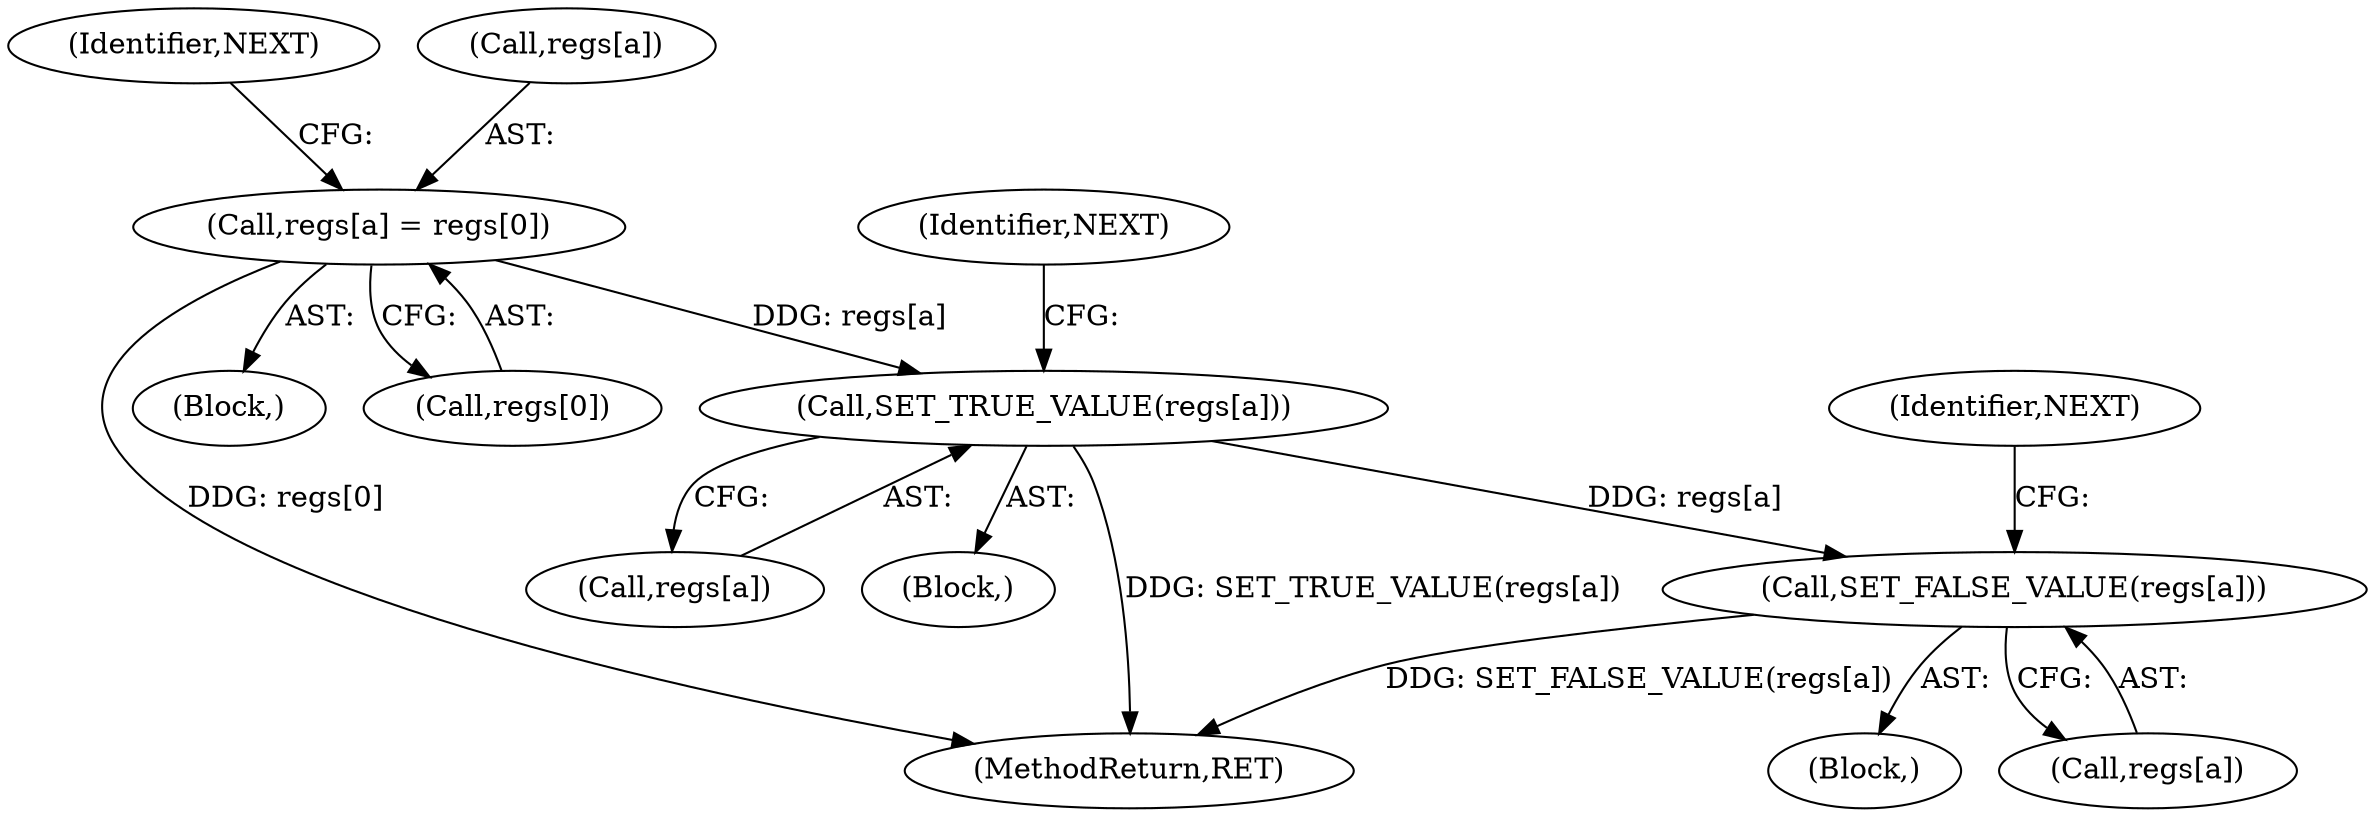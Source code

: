 digraph "0_mruby_1905091634a6a2925c911484434448e568330626@array" {
"1000444" [label="(Call,SET_FALSE_VALUE(regs[a]))"];
"1000433" [label="(Call,SET_TRUE_VALUE(regs[a]))"];
"1000419" [label="(Call,regs[a] = regs[0])"];
"1005666" [label="(MethodReturn,RET)"];
"1000445" [label="(Call,regs[a])"];
"1000438" [label="(Block,)"];
"1000434" [label="(Call,regs[a])"];
"1000433" [label="(Call,SET_TRUE_VALUE(regs[a]))"];
"1000448" [label="(Identifier,NEXT)"];
"1000413" [label="(Block,)"];
"1000427" [label="(Block,)"];
"1000426" [label="(Identifier,NEXT)"];
"1000444" [label="(Call,SET_FALSE_VALUE(regs[a]))"];
"1000420" [label="(Call,regs[a])"];
"1000437" [label="(Identifier,NEXT)"];
"1000423" [label="(Call,regs[0])"];
"1000419" [label="(Call,regs[a] = regs[0])"];
"1000444" -> "1000438"  [label="AST: "];
"1000444" -> "1000445"  [label="CFG: "];
"1000445" -> "1000444"  [label="AST: "];
"1000448" -> "1000444"  [label="CFG: "];
"1000444" -> "1005666"  [label="DDG: SET_FALSE_VALUE(regs[a])"];
"1000433" -> "1000444"  [label="DDG: regs[a]"];
"1000433" -> "1000427"  [label="AST: "];
"1000433" -> "1000434"  [label="CFG: "];
"1000434" -> "1000433"  [label="AST: "];
"1000437" -> "1000433"  [label="CFG: "];
"1000433" -> "1005666"  [label="DDG: SET_TRUE_VALUE(regs[a])"];
"1000419" -> "1000433"  [label="DDG: regs[a]"];
"1000419" -> "1000413"  [label="AST: "];
"1000419" -> "1000423"  [label="CFG: "];
"1000420" -> "1000419"  [label="AST: "];
"1000423" -> "1000419"  [label="AST: "];
"1000426" -> "1000419"  [label="CFG: "];
"1000419" -> "1005666"  [label="DDG: regs[0]"];
}
